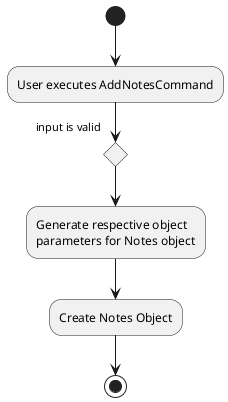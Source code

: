 @startuml
(*)  --> "User executes AddNotesCommand"
If "input is valid"
--> "Generate respective object
parameters for Notes object"
--> "Create Notes Object"
-->(*)
@enduml
